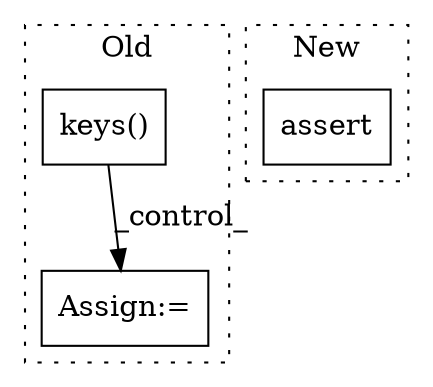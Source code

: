 digraph G {
subgraph cluster0 {
1 [label="keys()" a="75" s="26202" l="13" shape="box"];
3 [label="Assign:=" a="68" s="27213" l="3" shape="box"];
label = "Old";
style="dotted";
}
subgraph cluster1 {
2 [label="assert" a="65" s="36888" l="7" shape="box"];
label = "New";
style="dotted";
}
1 -> 3 [label="_control_"];
}